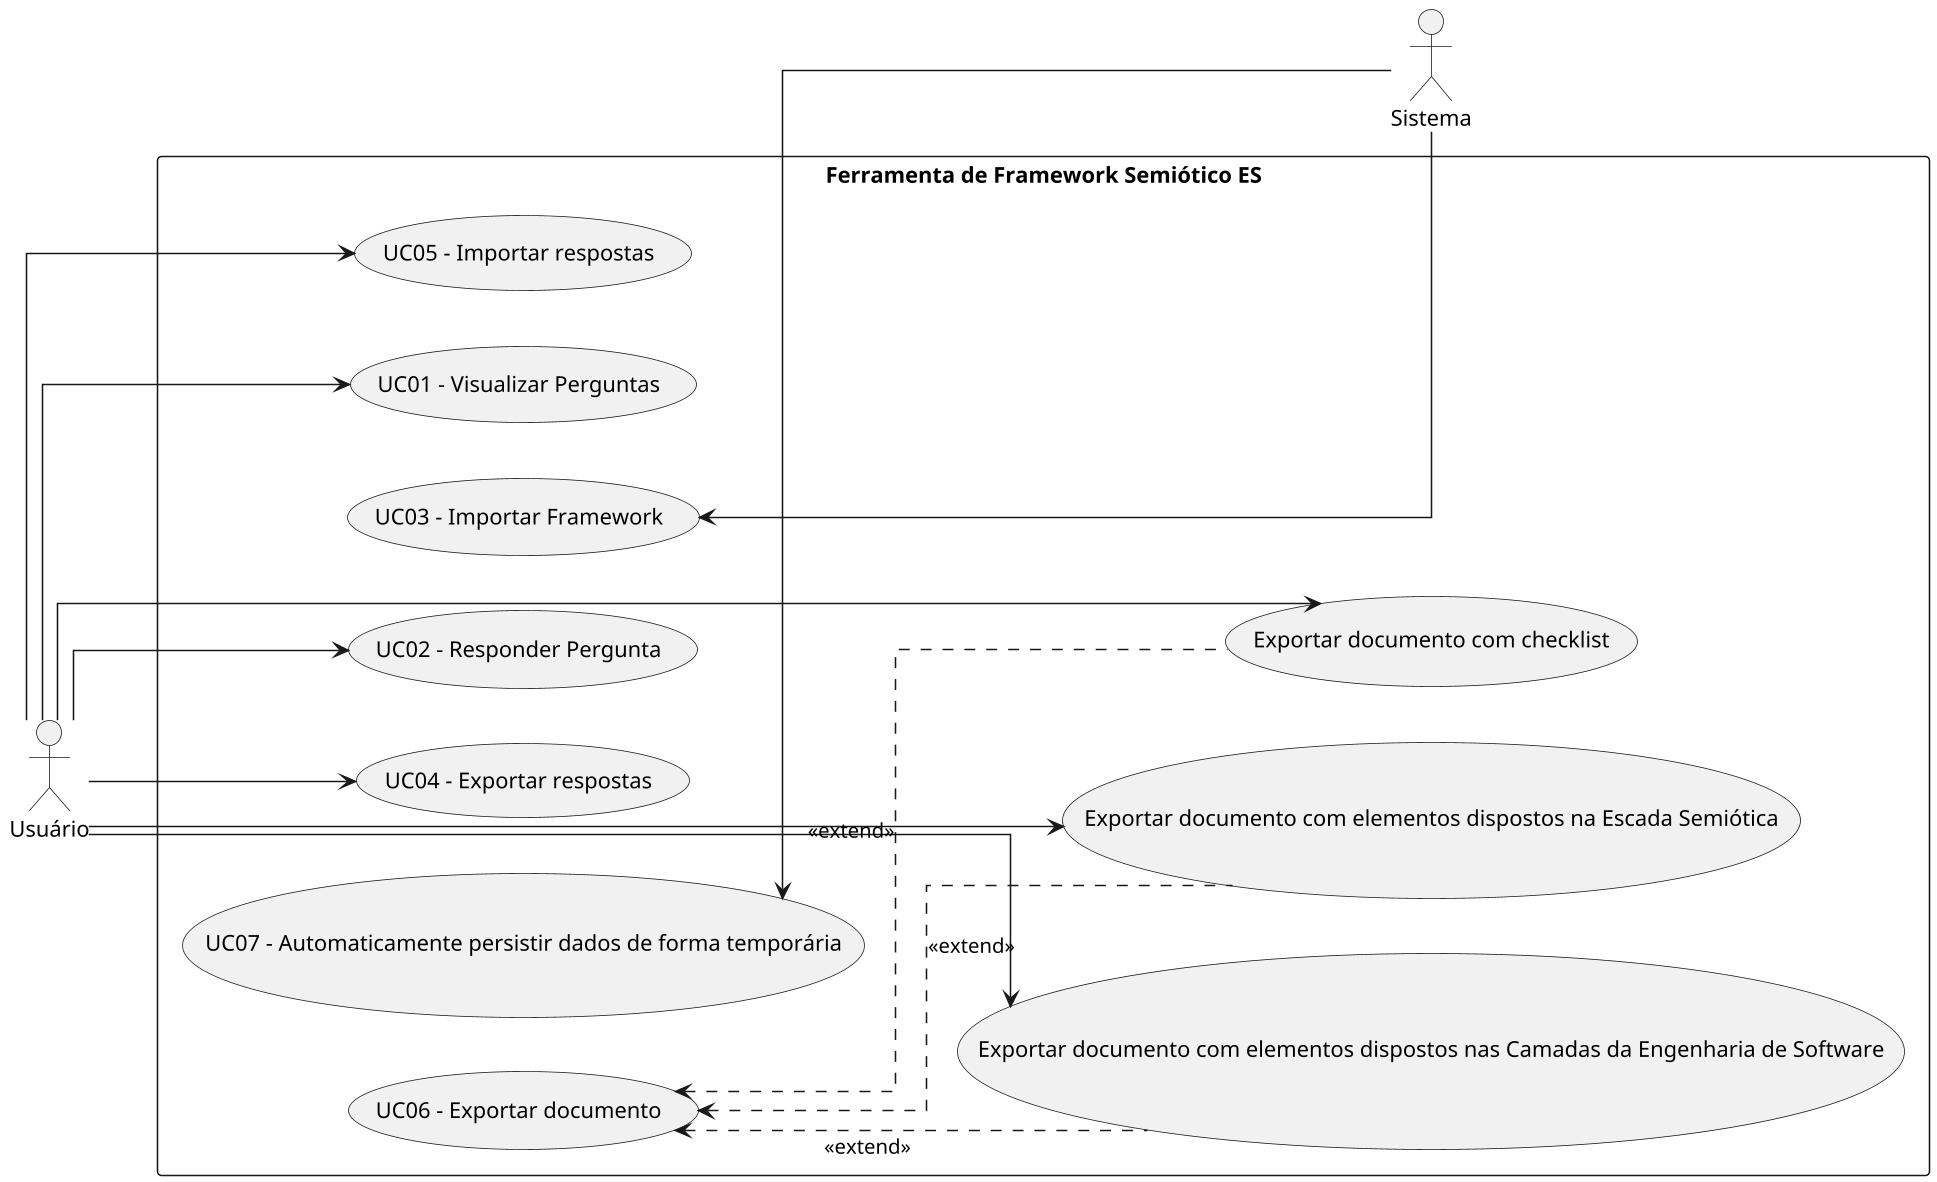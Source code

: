 @startuml use_cases
skinparam dpi 150
left to right direction
skinparam linetype ortho

actor Usuário
actor Sistema

rectangle "Ferramenta de Framework Semiótico ES" {
    (UC01 - Visualizar Perguntas) as visualizar
    (UC02 - Responder Pergunta) as responder
    (UC03 - Importar Framework) as importar_framework
    (UC04 - Exportar respostas) as salvar
    (UC05 - Importar respostas) as importar
    (UC06 - Exportar documento) as exportar
    (UC07 - Automaticamente persistir dados de forma temporária) as temp_db

    (Exportar documento com elementos dispostos nas Camadas da Engenharia de Software) as camadas
    (Exportar documento com checklist) as checklist
    (Exportar documento com elementos dispostos na Escada Semiótica) as escada
}

 importar_framework <-- Sistema
 temp_db <-- Sistema

Usuário --> visualizar
Usuário --> responder
Usuário --> importar
Usuário --> salvar
Usuário --> camadas
Usuário --> checklist
Usuário --> escada

exportar <.. checklist : <<extend>>
exportar <.. camadas : <<extend>>
exportar <.. escada : <<extend>>


@enduml
